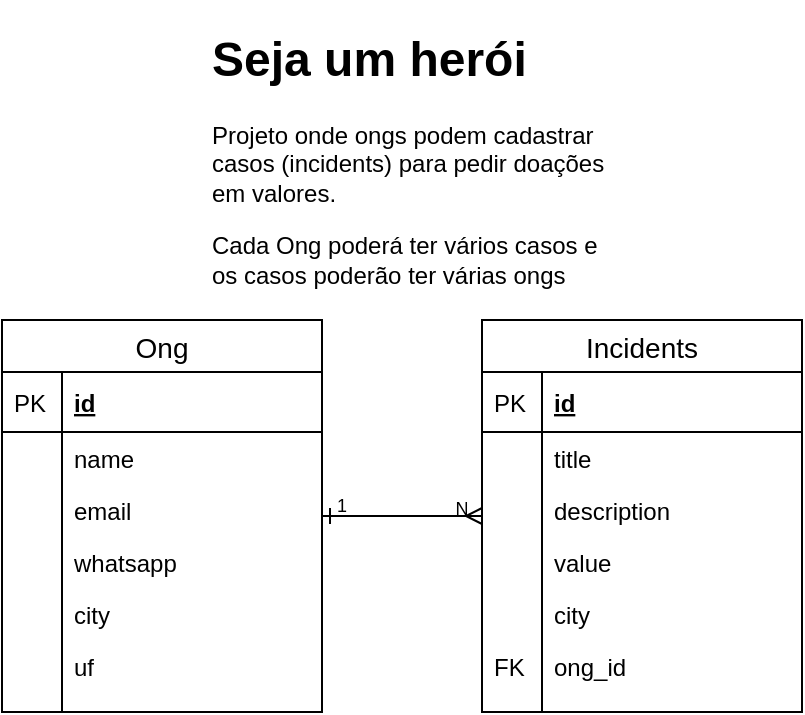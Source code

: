 <mxfile version="12.9.7" type="github"><diagram id="C5RBs43oDa-KdzZeNtuy" name="Page-1"><mxGraphModel dx="782" dy="657" grid="1" gridSize="10" guides="1" tooltips="1" connect="1" arrows="1" fold="1" page="1" pageScale="1" pageWidth="827" pageHeight="1169" math="0" shadow="0"><root><mxCell id="WIyWlLk6GJQsqaUBKTNV-0"/><mxCell id="WIyWlLk6GJQsqaUBKTNV-1" parent="WIyWlLk6GJQsqaUBKTNV-0"/><mxCell id="q6EMBriivfl1CjrhDEUN-44" value="" style="edgeStyle=orthogonalEdgeStyle;rounded=0;orthogonalLoop=1;jettySize=auto;html=1;endArrow=ERmany;endFill=0;startArrow=ERone;startFill=0;" parent="WIyWlLk6GJQsqaUBKTNV-1" source="q6EMBriivfl1CjrhDEUN-0" target="q6EMBriivfl1CjrhDEUN-29" edge="1"><mxGeometry relative="1" as="geometry"/></mxCell><mxCell id="q6EMBriivfl1CjrhDEUN-0" value="Ong" style="swimlane;fontStyle=0;childLayout=stackLayout;horizontal=1;startSize=26;horizontalStack=0;resizeParent=1;resizeParentMax=0;resizeLast=0;collapsible=1;marginBottom=0;align=center;fontSize=14;" parent="WIyWlLk6GJQsqaUBKTNV-1" vertex="1"><mxGeometry x="280" y="260" width="160" height="196" as="geometry"/></mxCell><mxCell id="q6EMBriivfl1CjrhDEUN-1" value="id" style="shape=partialRectangle;top=0;left=0;right=0;bottom=1;align=left;verticalAlign=middle;fillColor=none;spacingLeft=34;spacingRight=4;overflow=hidden;rotatable=0;points=[[0,0.5],[1,0.5]];portConstraint=eastwest;dropTarget=0;fontStyle=5;fontSize=12;" parent="q6EMBriivfl1CjrhDEUN-0" vertex="1"><mxGeometry y="26" width="160" height="30" as="geometry"/></mxCell><mxCell id="q6EMBriivfl1CjrhDEUN-2" value="PK" style="shape=partialRectangle;top=0;left=0;bottom=0;fillColor=none;align=left;verticalAlign=middle;spacingLeft=4;spacingRight=4;overflow=hidden;rotatable=0;points=[];portConstraint=eastwest;part=1;fontSize=12;" parent="q6EMBriivfl1CjrhDEUN-1" vertex="1" connectable="0"><mxGeometry width="30" height="30" as="geometry"/></mxCell><mxCell id="q6EMBriivfl1CjrhDEUN-3" value="name" style="shape=partialRectangle;top=0;left=0;right=0;bottom=0;align=left;verticalAlign=top;fillColor=none;spacingLeft=34;spacingRight=4;overflow=hidden;rotatable=0;points=[[0,0.5],[1,0.5]];portConstraint=eastwest;dropTarget=0;fontSize=12;" parent="q6EMBriivfl1CjrhDEUN-0" vertex="1"><mxGeometry y="56" width="160" height="26" as="geometry"/></mxCell><mxCell id="q6EMBriivfl1CjrhDEUN-4" value="" style="shape=partialRectangle;top=0;left=0;bottom=0;fillColor=none;align=left;verticalAlign=top;spacingLeft=4;spacingRight=4;overflow=hidden;rotatable=0;points=[];portConstraint=eastwest;part=1;fontSize=12;" parent="q6EMBriivfl1CjrhDEUN-3" vertex="1" connectable="0"><mxGeometry width="30" height="26" as="geometry"/></mxCell><mxCell id="q6EMBriivfl1CjrhDEUN-5" value="email" style="shape=partialRectangle;top=0;left=0;right=0;bottom=0;align=left;verticalAlign=top;fillColor=none;spacingLeft=34;spacingRight=4;overflow=hidden;rotatable=0;points=[[0,0.5],[1,0.5]];portConstraint=eastwest;dropTarget=0;fontSize=12;" parent="q6EMBriivfl1CjrhDEUN-0" vertex="1"><mxGeometry y="82" width="160" height="26" as="geometry"/></mxCell><mxCell id="q6EMBriivfl1CjrhDEUN-6" value="" style="shape=partialRectangle;top=0;left=0;bottom=0;fillColor=none;align=left;verticalAlign=top;spacingLeft=4;spacingRight=4;overflow=hidden;rotatable=0;points=[];portConstraint=eastwest;part=1;fontSize=12;" parent="q6EMBriivfl1CjrhDEUN-5" vertex="1" connectable="0"><mxGeometry width="30" height="26" as="geometry"/></mxCell><mxCell id="q6EMBriivfl1CjrhDEUN-7" value="whatsapp" style="shape=partialRectangle;top=0;left=0;right=0;bottom=0;align=left;verticalAlign=top;fillColor=none;spacingLeft=34;spacingRight=4;overflow=hidden;rotatable=0;points=[[0,0.5],[1,0.5]];portConstraint=eastwest;dropTarget=0;fontSize=12;" parent="q6EMBriivfl1CjrhDEUN-0" vertex="1"><mxGeometry y="108" width="160" height="26" as="geometry"/></mxCell><mxCell id="q6EMBriivfl1CjrhDEUN-8" value="" style="shape=partialRectangle;top=0;left=0;bottom=0;fillColor=none;align=left;verticalAlign=top;spacingLeft=4;spacingRight=4;overflow=hidden;rotatable=0;points=[];portConstraint=eastwest;part=1;fontSize=12;" parent="q6EMBriivfl1CjrhDEUN-7" vertex="1" connectable="0"><mxGeometry width="30" height="26" as="geometry"/></mxCell><mxCell id="q6EMBriivfl1CjrhDEUN-25" value="city&#10;" style="shape=partialRectangle;top=0;left=0;right=0;bottom=0;align=left;verticalAlign=top;fillColor=none;spacingLeft=34;spacingRight=4;overflow=hidden;rotatable=0;points=[[0,0.5],[1,0.5]];portConstraint=eastwest;dropTarget=0;fontSize=12;" parent="q6EMBriivfl1CjrhDEUN-0" vertex="1"><mxGeometry y="134" width="160" height="26" as="geometry"/></mxCell><mxCell id="q6EMBriivfl1CjrhDEUN-26" value="" style="shape=partialRectangle;top=0;left=0;bottom=0;fillColor=none;align=left;verticalAlign=top;spacingLeft=4;spacingRight=4;overflow=hidden;rotatable=0;points=[];portConstraint=eastwest;part=1;fontSize=12;" parent="q6EMBriivfl1CjrhDEUN-25" vertex="1" connectable="0"><mxGeometry width="30" height="26" as="geometry"/></mxCell><mxCell id="q6EMBriivfl1CjrhDEUN-27" value="uf" style="shape=partialRectangle;top=0;left=0;right=0;bottom=0;align=left;verticalAlign=top;fillColor=none;spacingLeft=34;spacingRight=4;overflow=hidden;rotatable=0;points=[[0,0.5],[1,0.5]];portConstraint=eastwest;dropTarget=0;fontSize=12;" parent="q6EMBriivfl1CjrhDEUN-0" vertex="1"><mxGeometry y="160" width="160" height="26" as="geometry"/></mxCell><mxCell id="q6EMBriivfl1CjrhDEUN-28" value="" style="shape=partialRectangle;top=0;left=0;bottom=0;fillColor=none;align=left;verticalAlign=top;spacingLeft=4;spacingRight=4;overflow=hidden;rotatable=0;points=[];portConstraint=eastwest;part=1;fontSize=12;" parent="q6EMBriivfl1CjrhDEUN-27" vertex="1" connectable="0"><mxGeometry width="30" height="26" as="geometry"/></mxCell><mxCell id="q6EMBriivfl1CjrhDEUN-9" value="" style="shape=partialRectangle;top=0;left=0;right=0;bottom=0;align=left;verticalAlign=top;fillColor=none;spacingLeft=34;spacingRight=4;overflow=hidden;rotatable=0;points=[[0,0.5],[1,0.5]];portConstraint=eastwest;dropTarget=0;fontSize=12;" parent="q6EMBriivfl1CjrhDEUN-0" vertex="1"><mxGeometry y="186" width="160" height="10" as="geometry"/></mxCell><mxCell id="q6EMBriivfl1CjrhDEUN-10" value="" style="shape=partialRectangle;top=0;left=0;bottom=0;fillColor=none;align=left;verticalAlign=top;spacingLeft=4;spacingRight=4;overflow=hidden;rotatable=0;points=[];portConstraint=eastwest;part=1;fontSize=12;" parent="q6EMBriivfl1CjrhDEUN-9" vertex="1" connectable="0"><mxGeometry width="30" height="10" as="geometry"/></mxCell><mxCell id="q6EMBriivfl1CjrhDEUN-29" value="Incidents" style="swimlane;fontStyle=0;childLayout=stackLayout;horizontal=1;startSize=26;horizontalStack=0;resizeParent=1;resizeParentMax=0;resizeLast=0;collapsible=1;marginBottom=0;align=center;fontSize=14;" parent="WIyWlLk6GJQsqaUBKTNV-1" vertex="1"><mxGeometry x="520" y="260" width="160" height="196" as="geometry"/></mxCell><mxCell id="q6EMBriivfl1CjrhDEUN-30" value="id" style="shape=partialRectangle;top=0;left=0;right=0;bottom=1;align=left;verticalAlign=middle;fillColor=none;spacingLeft=34;spacingRight=4;overflow=hidden;rotatable=0;points=[[0,0.5],[1,0.5]];portConstraint=eastwest;dropTarget=0;fontStyle=5;fontSize=12;" parent="q6EMBriivfl1CjrhDEUN-29" vertex="1"><mxGeometry y="26" width="160" height="30" as="geometry"/></mxCell><mxCell id="q6EMBriivfl1CjrhDEUN-31" value="PK" style="shape=partialRectangle;top=0;left=0;bottom=0;fillColor=none;align=left;verticalAlign=middle;spacingLeft=4;spacingRight=4;overflow=hidden;rotatable=0;points=[];portConstraint=eastwest;part=1;fontSize=12;" parent="q6EMBriivfl1CjrhDEUN-30" vertex="1" connectable="0"><mxGeometry width="30" height="30" as="geometry"/></mxCell><mxCell id="q6EMBriivfl1CjrhDEUN-32" value="title" style="shape=partialRectangle;top=0;left=0;right=0;bottom=0;align=left;verticalAlign=top;fillColor=none;spacingLeft=34;spacingRight=4;overflow=hidden;rotatable=0;points=[[0,0.5],[1,0.5]];portConstraint=eastwest;dropTarget=0;fontSize=12;" parent="q6EMBriivfl1CjrhDEUN-29" vertex="1"><mxGeometry y="56" width="160" height="26" as="geometry"/></mxCell><mxCell id="q6EMBriivfl1CjrhDEUN-33" value="" style="shape=partialRectangle;top=0;left=0;bottom=0;fillColor=none;align=left;verticalAlign=top;spacingLeft=4;spacingRight=4;overflow=hidden;rotatable=0;points=[];portConstraint=eastwest;part=1;fontSize=12;" parent="q6EMBriivfl1CjrhDEUN-32" vertex="1" connectable="0"><mxGeometry width="30" height="26" as="geometry"/></mxCell><mxCell id="q6EMBriivfl1CjrhDEUN-34" value="description" style="shape=partialRectangle;top=0;left=0;right=0;bottom=0;align=left;verticalAlign=top;fillColor=none;spacingLeft=34;spacingRight=4;overflow=hidden;rotatable=0;points=[[0,0.5],[1,0.5]];portConstraint=eastwest;dropTarget=0;fontSize=12;" parent="q6EMBriivfl1CjrhDEUN-29" vertex="1"><mxGeometry y="82" width="160" height="26" as="geometry"/></mxCell><mxCell id="q6EMBriivfl1CjrhDEUN-35" value="" style="shape=partialRectangle;top=0;left=0;bottom=0;fillColor=none;align=left;verticalAlign=top;spacingLeft=4;spacingRight=4;overflow=hidden;rotatable=0;points=[];portConstraint=eastwest;part=1;fontSize=12;" parent="q6EMBriivfl1CjrhDEUN-34" vertex="1" connectable="0"><mxGeometry width="30" height="26" as="geometry"/></mxCell><mxCell id="q6EMBriivfl1CjrhDEUN-36" value="value" style="shape=partialRectangle;top=0;left=0;right=0;bottom=0;align=left;verticalAlign=top;fillColor=none;spacingLeft=34;spacingRight=4;overflow=hidden;rotatable=0;points=[[0,0.5],[1,0.5]];portConstraint=eastwest;dropTarget=0;fontSize=12;" parent="q6EMBriivfl1CjrhDEUN-29" vertex="1"><mxGeometry y="108" width="160" height="26" as="geometry"/></mxCell><mxCell id="q6EMBriivfl1CjrhDEUN-37" value="" style="shape=partialRectangle;top=0;left=0;bottom=0;fillColor=none;align=left;verticalAlign=top;spacingLeft=4;spacingRight=4;overflow=hidden;rotatable=0;points=[];portConstraint=eastwest;part=1;fontSize=12;" parent="q6EMBriivfl1CjrhDEUN-36" vertex="1" connectable="0"><mxGeometry width="30" height="26" as="geometry"/></mxCell><mxCell id="q6EMBriivfl1CjrhDEUN-38" value="city&#10;" style="shape=partialRectangle;top=0;left=0;right=0;bottom=0;align=left;verticalAlign=top;fillColor=none;spacingLeft=34;spacingRight=4;overflow=hidden;rotatable=0;points=[[0,0.5],[1,0.5]];portConstraint=eastwest;dropTarget=0;fontSize=12;" parent="q6EMBriivfl1CjrhDEUN-29" vertex="1"><mxGeometry y="134" width="160" height="26" as="geometry"/></mxCell><mxCell id="q6EMBriivfl1CjrhDEUN-39" value="" style="shape=partialRectangle;top=0;left=0;bottom=0;fillColor=none;align=left;verticalAlign=top;spacingLeft=4;spacingRight=4;overflow=hidden;rotatable=0;points=[];portConstraint=eastwest;part=1;fontSize=12;" parent="q6EMBriivfl1CjrhDEUN-38" vertex="1" connectable="0"><mxGeometry width="30" height="26" as="geometry"/></mxCell><mxCell id="q6EMBriivfl1CjrhDEUN-45" value="ong_id" style="shape=partialRectangle;top=0;left=0;right=0;bottom=0;align=left;verticalAlign=top;fillColor=none;spacingLeft=34;spacingRight=4;overflow=hidden;rotatable=0;points=[[0,0.5],[1,0.5]];portConstraint=eastwest;dropTarget=0;fontSize=12;" parent="q6EMBriivfl1CjrhDEUN-29" vertex="1"><mxGeometry y="160" width="160" height="26" as="geometry"/></mxCell><mxCell id="q6EMBriivfl1CjrhDEUN-46" value="FK" style="shape=partialRectangle;top=0;left=0;bottom=0;fillColor=none;align=left;verticalAlign=top;spacingLeft=4;spacingRight=4;overflow=hidden;rotatable=0;points=[];portConstraint=eastwest;part=1;fontSize=12;" parent="q6EMBriivfl1CjrhDEUN-45" vertex="1" connectable="0"><mxGeometry width="30" height="26" as="geometry"/></mxCell><mxCell id="q6EMBriivfl1CjrhDEUN-42" value="" style="shape=partialRectangle;top=0;left=0;right=0;bottom=0;align=left;verticalAlign=top;fillColor=none;spacingLeft=34;spacingRight=4;overflow=hidden;rotatable=0;points=[[0,0.5],[1,0.5]];portConstraint=eastwest;dropTarget=0;fontSize=12;" parent="q6EMBriivfl1CjrhDEUN-29" vertex="1"><mxGeometry y="186" width="160" height="10" as="geometry"/></mxCell><mxCell id="q6EMBriivfl1CjrhDEUN-43" value="" style="shape=partialRectangle;top=0;left=0;bottom=0;fillColor=none;align=left;verticalAlign=top;spacingLeft=4;spacingRight=4;overflow=hidden;rotatable=0;points=[];portConstraint=eastwest;part=1;fontSize=12;" parent="q6EMBriivfl1CjrhDEUN-42" vertex="1" connectable="0"><mxGeometry width="30" height="10" as="geometry"/></mxCell><mxCell id="q6EMBriivfl1CjrhDEUN-47" value="&lt;h1&gt;Seja um herói&lt;/h1&gt;&lt;p&gt;Projeto onde ongs podem cadastrar casos (incidents) para pedir doações em valores.&lt;/p&gt;&lt;p&gt;Cada Ong poderá ter vários casos e os casos poderão ter várias ongs&lt;/p&gt;" style="text;html=1;strokeColor=none;fillColor=none;spacing=5;spacingTop=-20;whiteSpace=wrap;overflow=hidden;rounded=0;" parent="WIyWlLk6GJQsqaUBKTNV-1" vertex="1"><mxGeometry x="380" y="110" width="210" height="170" as="geometry"/></mxCell><mxCell id="q6EMBriivfl1CjrhDEUN-48" value="1" style="text;html=1;strokeColor=none;fillColor=none;align=center;verticalAlign=middle;whiteSpace=wrap;rounded=0;fontSize=9;" parent="WIyWlLk6GJQsqaUBKTNV-1" vertex="1"><mxGeometry x="440" y="347.5" width="20" height="10" as="geometry"/></mxCell><mxCell id="q6EMBriivfl1CjrhDEUN-50" value="N" style="text;html=1;strokeColor=none;fillColor=none;align=center;verticalAlign=middle;whiteSpace=wrap;rounded=0;fontSize=9;rotation=180;" parent="WIyWlLk6GJQsqaUBKTNV-1" vertex="1"><mxGeometry x="500" y="352" width="20" height="5" as="geometry"/></mxCell></root></mxGraphModel></diagram></mxfile>
